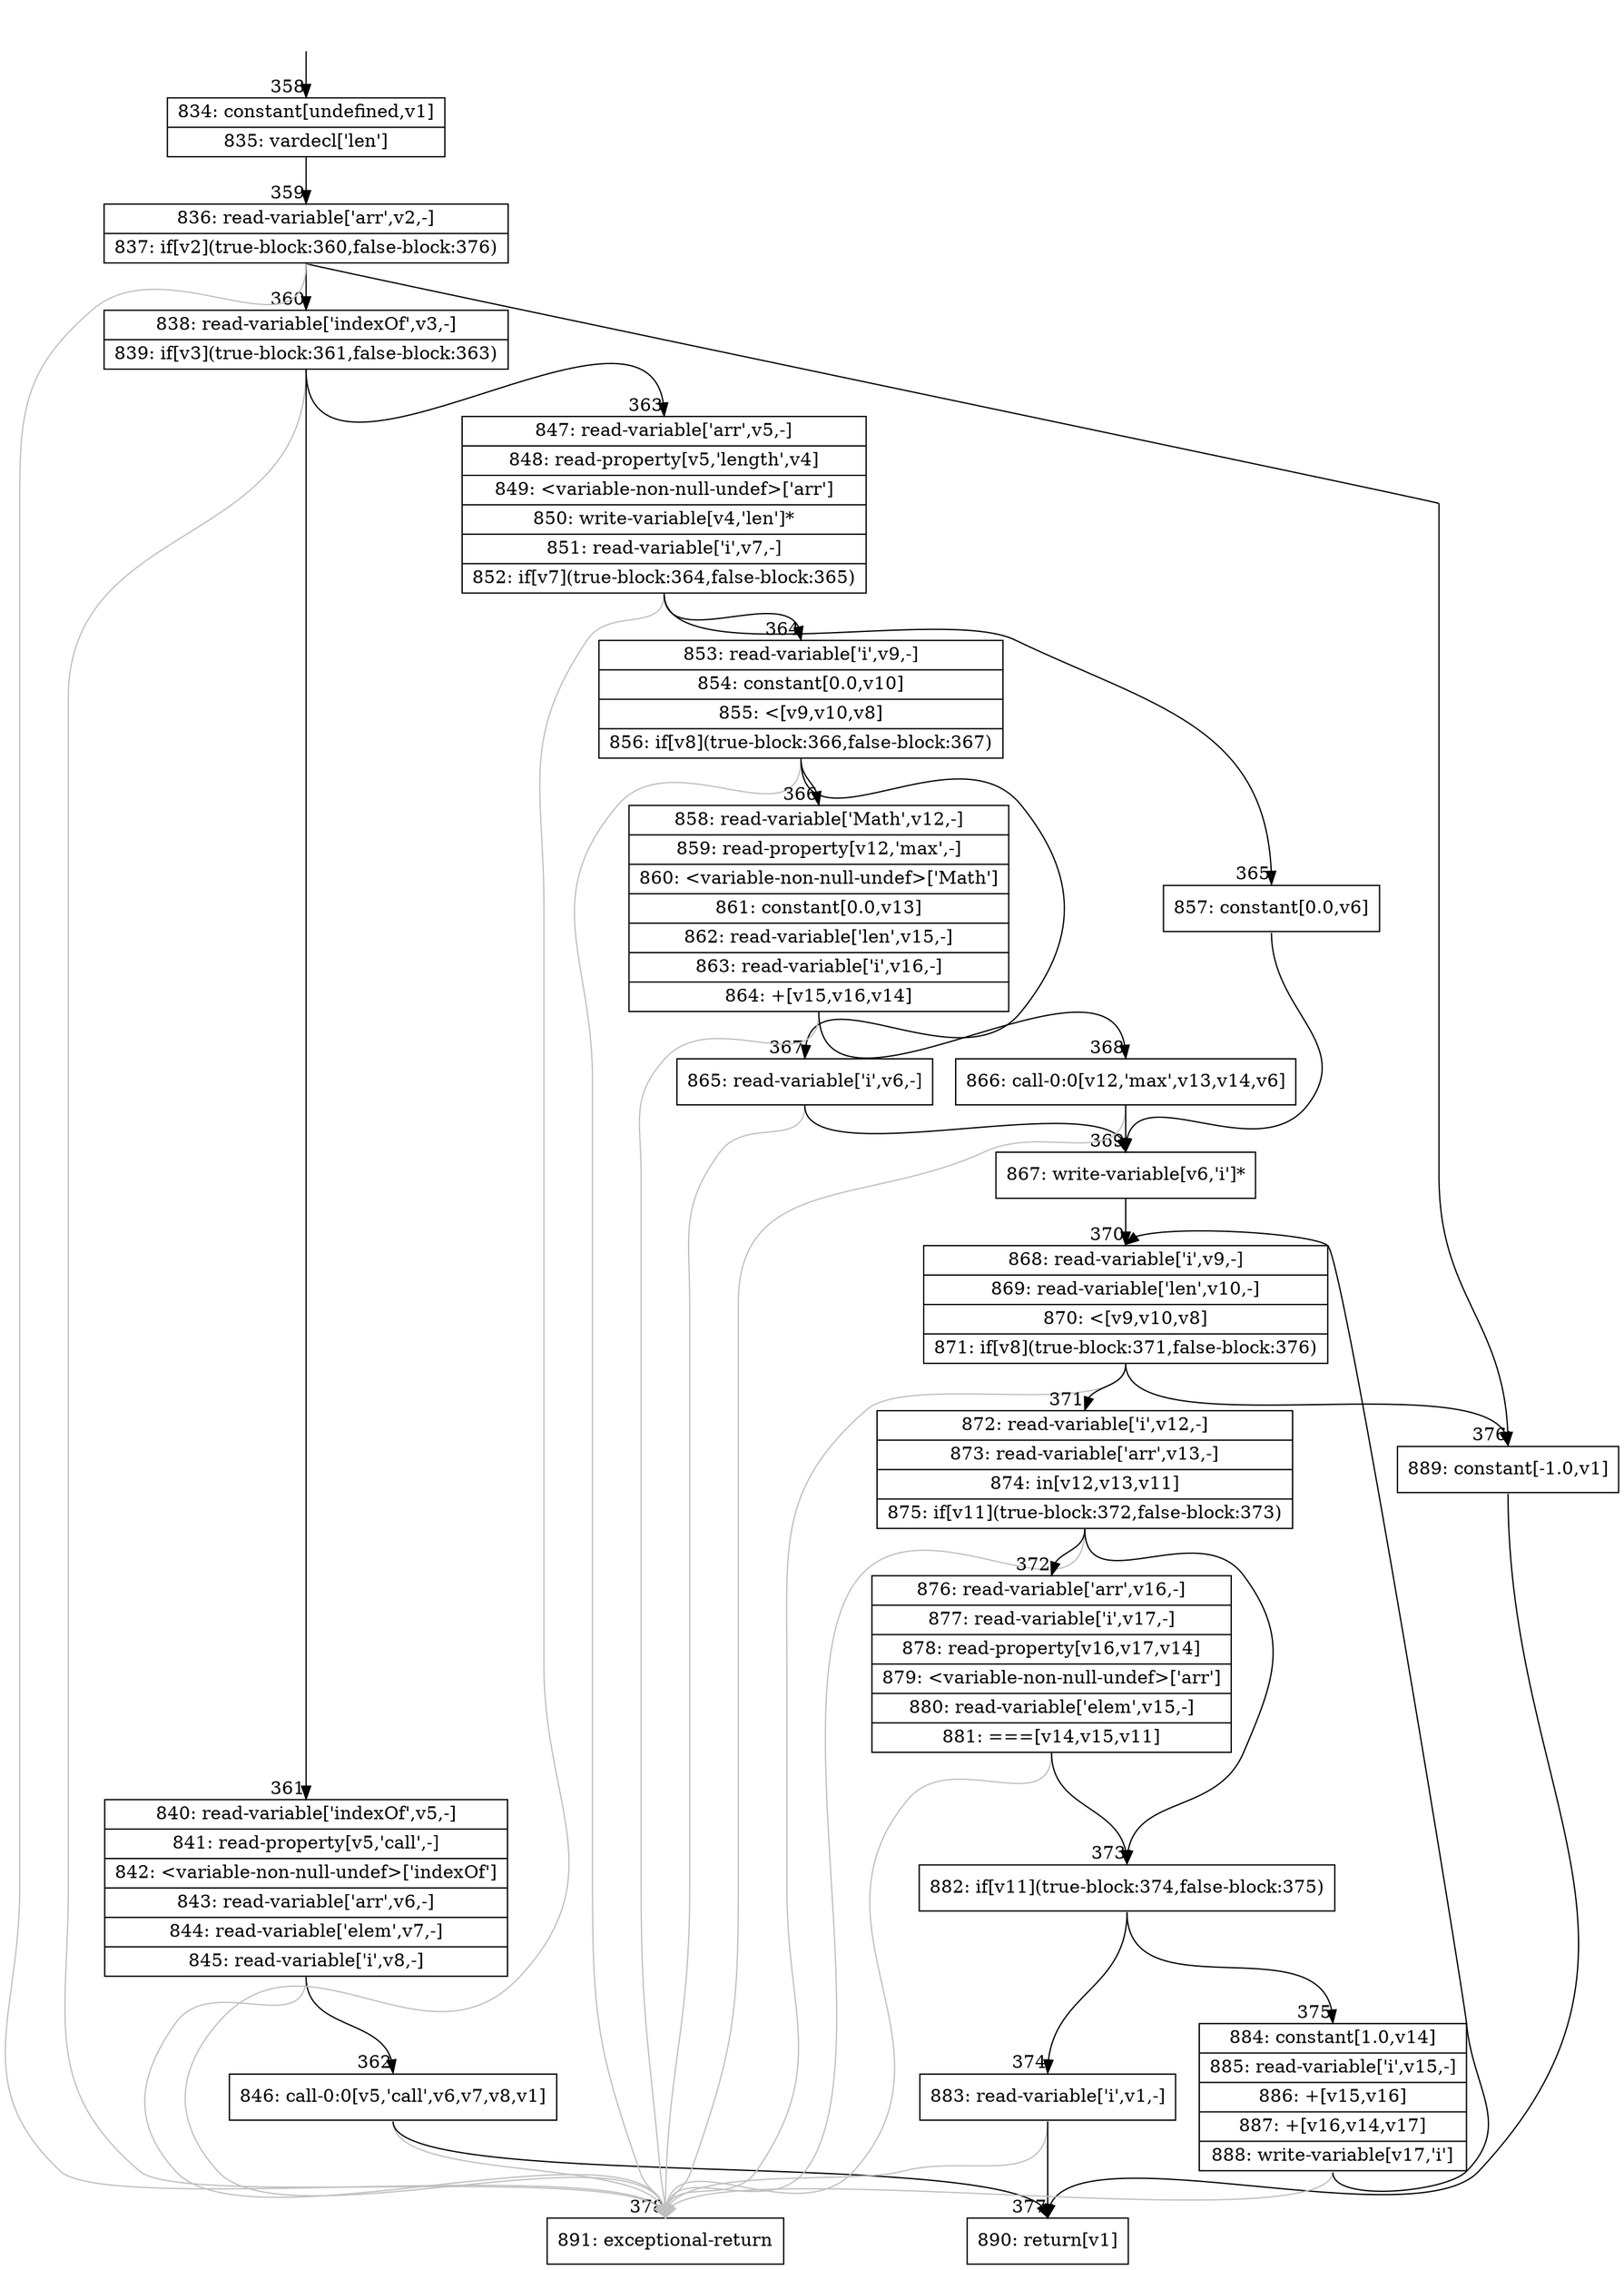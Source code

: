digraph {
rankdir="TD"
BB_entry34[shape=none,label=""];
BB_entry34 -> BB358 [tailport=s, headport=n, headlabel="    358"]
BB358 [shape=record label="{834: constant[undefined,v1]|835: vardecl['len']}" ] 
BB358 -> BB359 [tailport=s, headport=n, headlabel="      359"]
BB359 [shape=record label="{836: read-variable['arr',v2,-]|837: if[v2](true-block:360,false-block:376)}" ] 
BB359 -> BB360 [tailport=s, headport=n, headlabel="      360"]
BB359 -> BB376 [tailport=s, headport=n, headlabel="      376"]
BB359 -> BB378 [tailport=s, headport=n, color=gray, headlabel="      378"]
BB360 [shape=record label="{838: read-variable['indexOf',v3,-]|839: if[v3](true-block:361,false-block:363)}" ] 
BB360 -> BB361 [tailport=s, headport=n, headlabel="      361"]
BB360 -> BB363 [tailport=s, headport=n, headlabel="      363"]
BB360 -> BB378 [tailport=s, headport=n, color=gray]
BB361 [shape=record label="{840: read-variable['indexOf',v5,-]|841: read-property[v5,'call',-]|842: \<variable-non-null-undef\>['indexOf']|843: read-variable['arr',v6,-]|844: read-variable['elem',v7,-]|845: read-variable['i',v8,-]}" ] 
BB361 -> BB362 [tailport=s, headport=n, headlabel="      362"]
BB361 -> BB378 [tailport=s, headport=n, color=gray]
BB362 [shape=record label="{846: call-0:0[v5,'call',v6,v7,v8,v1]}" ] 
BB362 -> BB377 [tailport=s, headport=n, headlabel="      377"]
BB362 -> BB378 [tailport=s, headport=n, color=gray]
BB363 [shape=record label="{847: read-variable['arr',v5,-]|848: read-property[v5,'length',v4]|849: \<variable-non-null-undef\>['arr']|850: write-variable[v4,'len']*|851: read-variable['i',v7,-]|852: if[v7](true-block:364,false-block:365)}" ] 
BB363 -> BB364 [tailport=s, headport=n, headlabel="      364"]
BB363 -> BB365 [tailport=s, headport=n, headlabel="      365"]
BB363 -> BB378 [tailport=s, headport=n, color=gray]
BB364 [shape=record label="{853: read-variable['i',v9,-]|854: constant[0.0,v10]|855: \<[v9,v10,v8]|856: if[v8](true-block:366,false-block:367)}" ] 
BB364 -> BB366 [tailport=s, headport=n, headlabel="      366"]
BB364 -> BB367 [tailport=s, headport=n, headlabel="      367"]
BB364 -> BB378 [tailport=s, headport=n, color=gray]
BB365 [shape=record label="{857: constant[0.0,v6]}" ] 
BB365 -> BB369 [tailport=s, headport=n, headlabel="      369"]
BB366 [shape=record label="{858: read-variable['Math',v12,-]|859: read-property[v12,'max',-]|860: \<variable-non-null-undef\>['Math']|861: constant[0.0,v13]|862: read-variable['len',v15,-]|863: read-variable['i',v16,-]|864: +[v15,v16,v14]}" ] 
BB366 -> BB368 [tailport=s, headport=n, headlabel="      368"]
BB366 -> BB378 [tailport=s, headport=n, color=gray]
BB367 [shape=record label="{865: read-variable['i',v6,-]}" ] 
BB367 -> BB369 [tailport=s, headport=n]
BB367 -> BB378 [tailport=s, headport=n, color=gray]
BB368 [shape=record label="{866: call-0:0[v12,'max',v13,v14,v6]}" ] 
BB368 -> BB369 [tailport=s, headport=n]
BB368 -> BB378 [tailport=s, headport=n, color=gray]
BB369 [shape=record label="{867: write-variable[v6,'i']*}" ] 
BB369 -> BB370 [tailport=s, headport=n, headlabel="      370"]
BB370 [shape=record label="{868: read-variable['i',v9,-]|869: read-variable['len',v10,-]|870: \<[v9,v10,v8]|871: if[v8](true-block:371,false-block:376)}" ] 
BB370 -> BB371 [tailport=s, headport=n, headlabel="      371"]
BB370 -> BB376 [tailport=s, headport=n]
BB370 -> BB378 [tailport=s, headport=n, color=gray]
BB371 [shape=record label="{872: read-variable['i',v12,-]|873: read-variable['arr',v13,-]|874: in[v12,v13,v11]|875: if[v11](true-block:372,false-block:373)}" ] 
BB371 -> BB373 [tailport=s, headport=n, headlabel="      373"]
BB371 -> BB372 [tailport=s, headport=n, headlabel="      372"]
BB371 -> BB378 [tailport=s, headport=n, color=gray]
BB372 [shape=record label="{876: read-variable['arr',v16,-]|877: read-variable['i',v17,-]|878: read-property[v16,v17,v14]|879: \<variable-non-null-undef\>['arr']|880: read-variable['elem',v15,-]|881: ===[v14,v15,v11]}" ] 
BB372 -> BB373 [tailport=s, headport=n]
BB372 -> BB378 [tailport=s, headport=n, color=gray]
BB373 [shape=record label="{882: if[v11](true-block:374,false-block:375)}" ] 
BB373 -> BB374 [tailport=s, headport=n, headlabel="      374"]
BB373 -> BB375 [tailport=s, headport=n, headlabel="      375"]
BB374 [shape=record label="{883: read-variable['i',v1,-]}" ] 
BB374 -> BB377 [tailport=s, headport=n]
BB374 -> BB378 [tailport=s, headport=n, color=gray]
BB375 [shape=record label="{884: constant[1.0,v14]|885: read-variable['i',v15,-]|886: +[v15,v16]|887: +[v16,v14,v17]|888: write-variable[v17,'i']}" ] 
BB375 -> BB370 [tailport=s, headport=n]
BB375 -> BB378 [tailport=s, headport=n, color=gray]
BB376 [shape=record label="{889: constant[-1.0,v1]}" ] 
BB376 -> BB377 [tailport=s, headport=n]
BB377 [shape=record label="{890: return[v1]}" ] 
BB378 [shape=record label="{891: exceptional-return}" ] 
}
